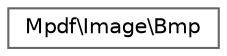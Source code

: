 digraph "Graphical Class Hierarchy"
{
 // LATEX_PDF_SIZE
  bgcolor="transparent";
  edge [fontname=Helvetica,fontsize=10,labelfontname=Helvetica,labelfontsize=10];
  node [fontname=Helvetica,fontsize=10,shape=box,height=0.2,width=0.4];
  rankdir="LR";
  Node0 [id="Node000000",label="Mpdf\\Image\\Bmp",height=0.2,width=0.4,color="grey40", fillcolor="white", style="filled",URL="$classMpdf_1_1Image_1_1Bmp.html",tooltip=" "];
}
